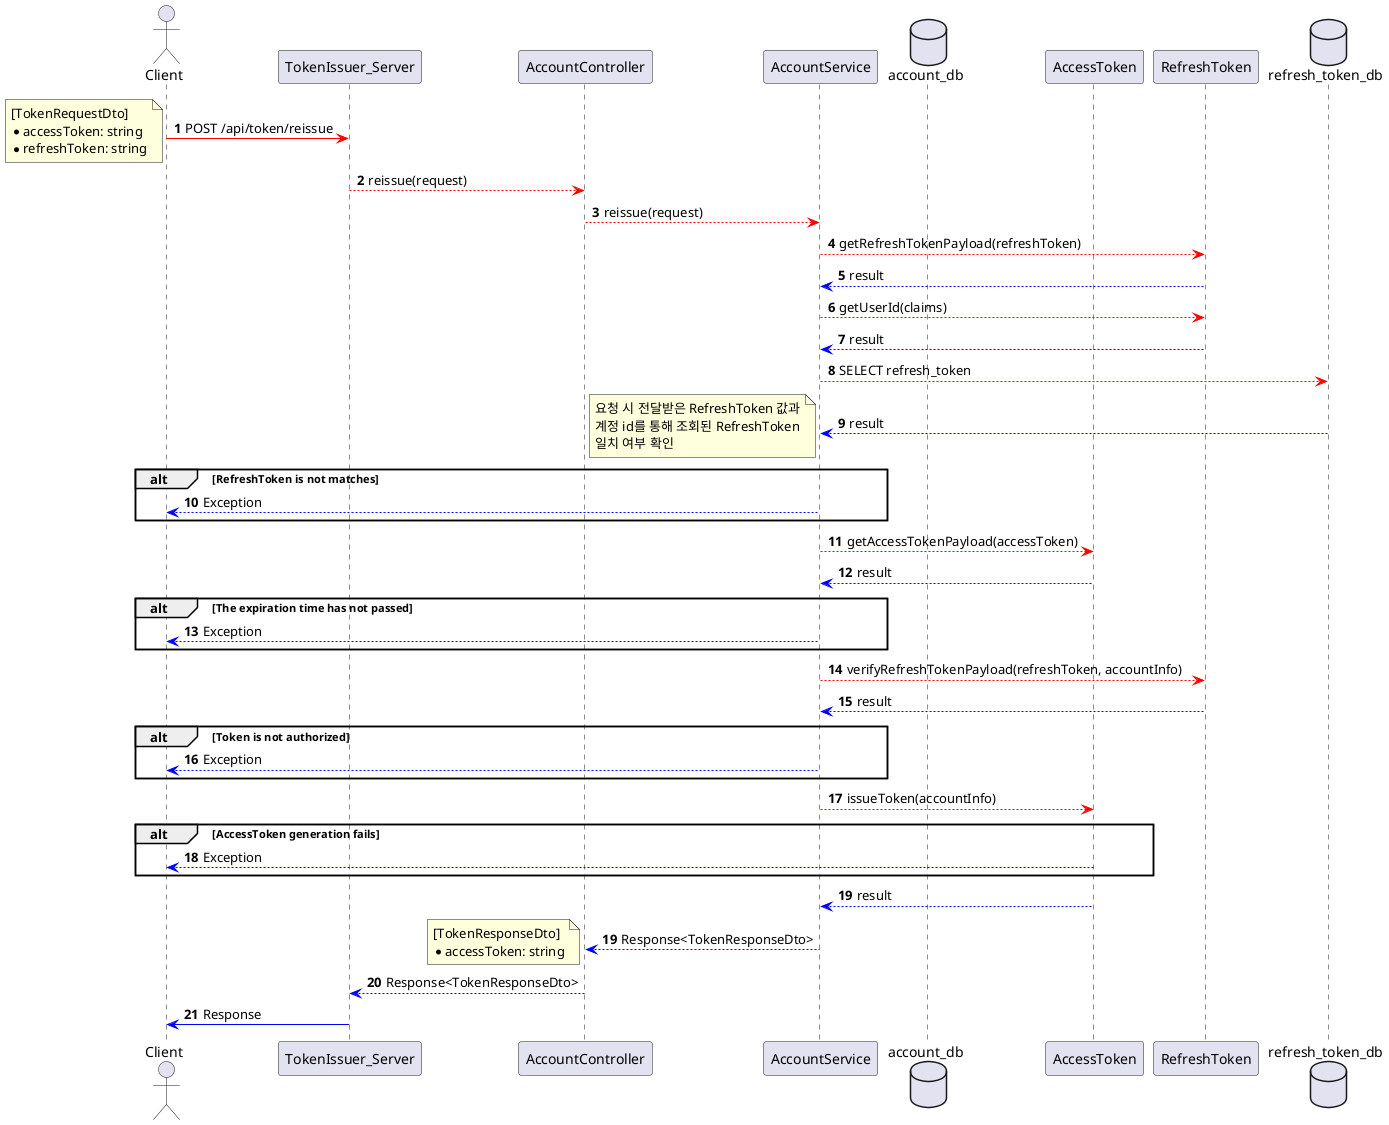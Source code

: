 @startuml
'https://plantuml.com/sequence-diagram

autonumber

actor Client as client
participant TokenIssuer_Server as server
participant AccountController as co
participant AccountService as sv
database account_db as acc_db
participant AccessToken as at
participant RefreshToken as rt
database refresh_token_db as ref_db

client -[#red]> server : POST /api/token/reissue
note left
[TokenRequestDto]
* accessToken: string
* refreshToken: string
end note

autonumber 2
server --[#red]> co: reissue(request)
co --[#red]> sv: reissue(request)

sv --[#red]>rt: getRefreshTokenPayload(refreshToken)
rt --[#blue]> sv: result

sv --[#red]>rt: getUserId(claims)
rt --[#blue]> sv: result

sv --[#red]>ref_db: SELECT refresh_token
ref_db --[#blue]> sv: result
note left
요청 시 전달받은 RefreshToken 값과
계정 id를 통해 조회된 RefreshToken
일치 여부 확인
end note
alt RefreshToken is not matches
    sv --[#blue]> client: Exception
end

sv --[#red]>at: getAccessTokenPayload(accessToken)
at --[#blue]> sv: result

alt The expiration time has not passed
    sv --[#blue]> client: Exception
end

sv --[#red]>rt: verifyRefreshTokenPayload(refreshToken, accountInfo)
rt --[#blue]> sv: result
alt Token is not authorized
    sv --[#blue]> client: Exception
end

sv --[#red]>at: issueToken(accountInfo)
alt AccessToken generation fails
    client <[#blue]-- at: Exception
end
at --[#blue]> sv: result

autonumber 19

co <[#blue]-- sv: Response<TokenResponseDto>
note left
[TokenResponseDto]
* accessToken: string
end note
server <[#blue]-- co: Response<TokenResponseDto>

client <[#blue]- server: Response

@enduml